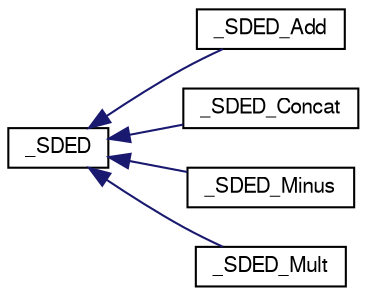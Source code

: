 digraph "Graphical Class Hierarchy"
{
  edge [fontname="FreeSans",fontsize="10",labelfontname="FreeSans",labelfontsize="10"];
  node [fontname="FreeSans",fontsize="10",shape=record];
  rankdir="LR";
  Node1 [label="_SDED",height=0.2,width=0.4,color="black", fillcolor="white", style="filled",URL="$class__SDED.html"];
  Node1 -> Node2 [dir="back",color="midnightblue",fontsize="10",style="solid",fontname="FreeSans"];
  Node2 [label="_SDED_Add",height=0.2,width=0.4,color="black", fillcolor="white", style="filled",URL="$class__SDED__Add.html"];
  Node1 -> Node3 [dir="back",color="midnightblue",fontsize="10",style="solid",fontname="FreeSans"];
  Node3 [label="_SDED_Concat",height=0.2,width=0.4,color="black", fillcolor="white", style="filled",URL="$class__SDED__Concat.html"];
  Node1 -> Node4 [dir="back",color="midnightblue",fontsize="10",style="solid",fontname="FreeSans"];
  Node4 [label="_SDED_Minus",height=0.2,width=0.4,color="black", fillcolor="white", style="filled",URL="$class__SDED__Minus.html"];
  Node1 -> Node5 [dir="back",color="midnightblue",fontsize="10",style="solid",fontname="FreeSans"];
  Node5 [label="_SDED_Mult",height=0.2,width=0.4,color="black", fillcolor="white", style="filled",URL="$class__SDED__Mult.html"];
}
